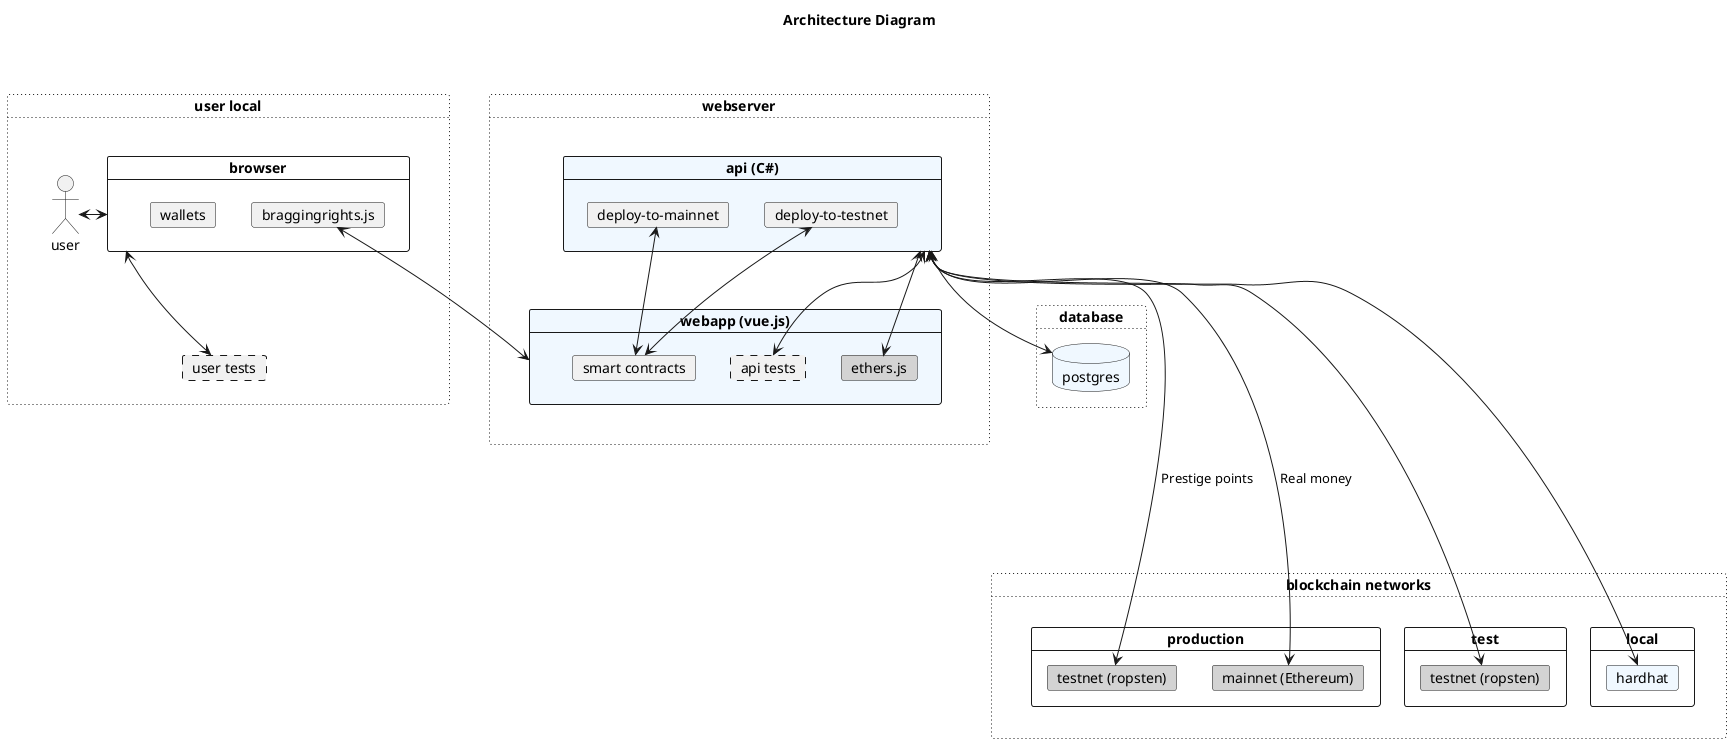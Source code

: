 @startuml architecture

title Architecture Diagram

card "user local" as users #line.dotted {
    actor "user" as _user
    card "user tests" as usertests #line.dashed
    card browser {
        card "braggingrights.js" as user
        card wallets
    }
}

card webserver #line.dotted {
    card "webapp (vue.js)" as webapp #AliceBlue {
        card "smart contracts" as contracts
        card "ethers.js" as ethers #LightGray
        card "api tests" as apitests #line.dashed
    }

    card "api (C#)" as api #AliceBlue {
        card "deploy-to-testnet" as deploy_testnet
        card "deploy-to-mainnet" as deploy_mainnet
    }
}

card "database" as _database #line.dotted {
    database "postgres" as database #AliceBlue {
        ' package table_groups
        ' package table_users
        ' package table_propositions
    }
}

card "blockchain networks" as bc #line.dotted {

    card "production" {
        card "mainnet (Ethereum)" as mainnet #LightGray
        card "testnet (ropsten)" as ropsten #LightGray
    }

    card "test" {
        card "testnet (ropsten)" as testnet #LightGray
    }

    card "local" {
        card hardhat #AliceBlue
    }

}

' Users to Backend arrows
_user <-right--> browser
user <-right--> webapp
usertests <-right--> browser

' Backend to Network arrows
api <----> mainnet : "" Real money ""
api <----> ropsten : "" Prestige points ""
api <----> testnet 
api <----> hardhat

api <-down-> database
api <-down-> ethers
api <-down-> apitests
' api <-> database
' api <-> ethers
' api <-> apitests

deploy_testnet <-down-> contracts
deploy_mainnet <-down-> contracts

' Alignment arrows
user -[hidden]down- usertests
' production -[hidden]up- local
' mainnet -[hidden]down- testnet

' Alignment arrows
users -[hidden]right- webserver
webserver -[hidden]right- bc

@enduml